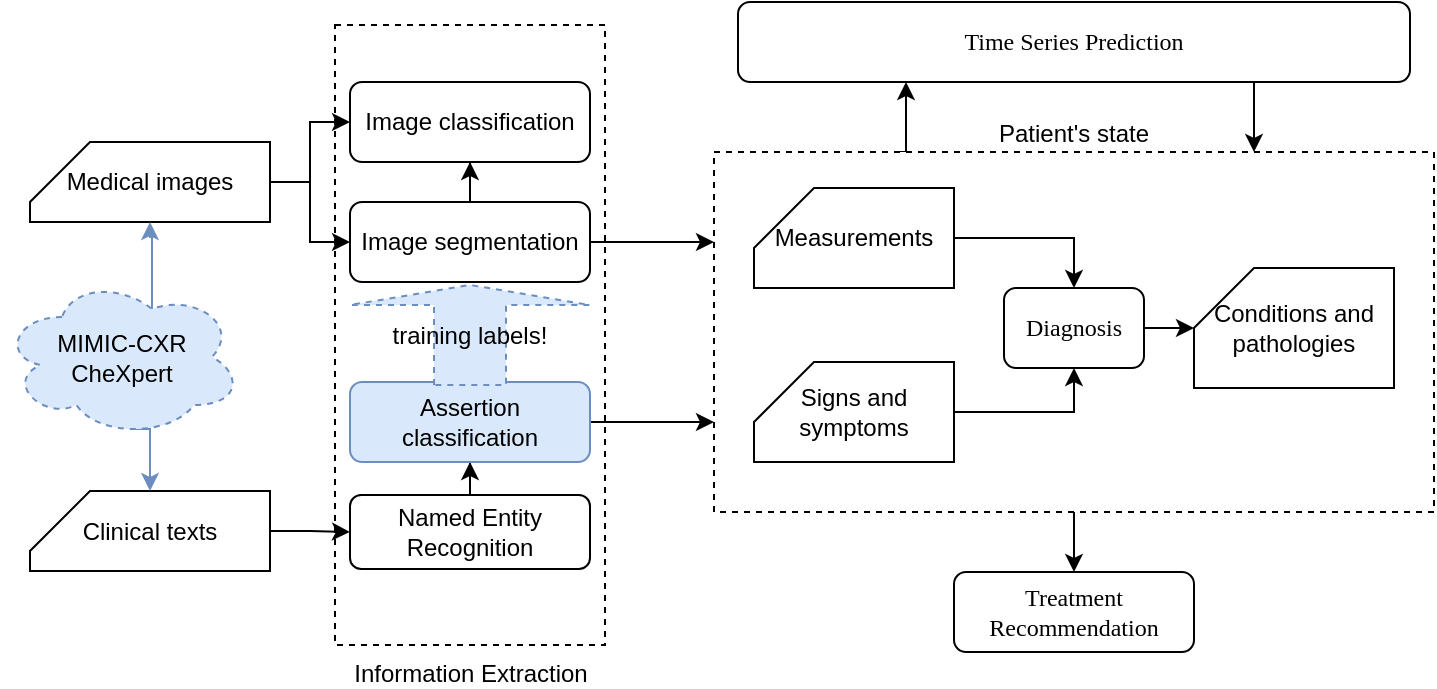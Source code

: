 <mxfile version="11.2.8" type="device" pages="1"><diagram name="Page-1" id="8ce9d11a-91a2-4d17-14d8-a56ed91bf033"><mxGraphModel dx="854" dy="477" grid="1" gridSize="10" guides="1" tooltips="1" connect="1" arrows="1" fold="1" page="1" pageScale="1" pageWidth="1100" pageHeight="850" background="#ffffff" math="0" shadow="0"><root><mxCell id="0"/><mxCell id="1" parent="0"/><mxCell id="cZhuhEUqlj1TI5NLPYyE-45" value="Information Extraction" style="rounded=0;whiteSpace=wrap;html=1;dashed=1;labelPosition=center;verticalLabelPosition=bottom;align=center;verticalAlign=top;" vertex="1" parent="1"><mxGeometry x="176.5" y="21.5" width="135" height="310" as="geometry"/></mxCell><mxCell id="cZhuhEUqlj1TI5NLPYyE-48" style="edgeStyle=orthogonalEdgeStyle;rounded=0;orthogonalLoop=1;jettySize=auto;html=1;exitX=0.25;exitY=0;exitDx=0;exitDy=0;entryX=0.25;entryY=1;entryDx=0;entryDy=0;strokeWidth=1;" edge="1" parent="1" source="cZhuhEUqlj1TI5NLPYyE-21" target="cZhuhEUqlj1TI5NLPYyE-1"><mxGeometry relative="1" as="geometry"/></mxCell><mxCell id="cZhuhEUqlj1TI5NLPYyE-50" style="edgeStyle=orthogonalEdgeStyle;rounded=0;orthogonalLoop=1;jettySize=auto;html=1;exitX=0.5;exitY=1;exitDx=0;exitDy=0;entryX=0.5;entryY=0;entryDx=0;entryDy=0;strokeWidth=1;" edge="1" parent="1" source="cZhuhEUqlj1TI5NLPYyE-21" target="cZhuhEUqlj1TI5NLPYyE-2"><mxGeometry relative="1" as="geometry"/></mxCell><mxCell id="cZhuhEUqlj1TI5NLPYyE-21" value="Patient's state" style="rounded=0;whiteSpace=wrap;html=1;dashed=1;align=center;labelPosition=center;verticalLabelPosition=top;verticalAlign=bottom;" vertex="1" parent="1"><mxGeometry x="366" y="85" width="360" height="180" as="geometry"/></mxCell><mxCell id="cZhuhEUqlj1TI5NLPYyE-20" style="edgeStyle=orthogonalEdgeStyle;rounded=0;orthogonalLoop=1;jettySize=auto;html=1;exitX=1;exitY=0.5;exitDx=0;exitDy=0;entryX=0;entryY=0;entryDx=0;entryDy=30;entryPerimeter=0;" edge="1" parent="1" source="17ea667e15c223fc-2" target="cZhuhEUqlj1TI5NLPYyE-16"><mxGeometry relative="1" as="geometry"/></mxCell><mxCell id="17ea667e15c223fc-2" value="Diagnosis" style="rounded=1;whiteSpace=wrap;html=1;shadow=0;labelBackgroundColor=none;strokeColor=#000000;strokeWidth=1;fillColor=#ffffff;fontFamily=Verdana;fontSize=12;fontColor=#000000;align=center;" parent="1" vertex="1"><mxGeometry x="511" y="153" width="70" height="40" as="geometry"/></mxCell><mxCell id="cZhuhEUqlj1TI5NLPYyE-49" style="edgeStyle=orthogonalEdgeStyle;rounded=0;orthogonalLoop=1;jettySize=auto;html=1;exitX=0.75;exitY=1;exitDx=0;exitDy=0;entryX=0.75;entryY=0;entryDx=0;entryDy=0;strokeWidth=1;" edge="1" parent="1" source="cZhuhEUqlj1TI5NLPYyE-1" target="cZhuhEUqlj1TI5NLPYyE-21"><mxGeometry relative="1" as="geometry"/></mxCell><mxCell id="cZhuhEUqlj1TI5NLPYyE-1" value="Time Series Prediction" style="rounded=1;whiteSpace=wrap;html=1;shadow=0;labelBackgroundColor=none;strokeColor=#000000;strokeWidth=1;fillColor=#ffffff;fontFamily=Verdana;fontSize=12;fontColor=#000000;align=center;" vertex="1" parent="1"><mxGeometry x="378" y="10" width="336" height="40" as="geometry"/></mxCell><mxCell id="cZhuhEUqlj1TI5NLPYyE-2" value="Treatment Recommendation" style="rounded=1;whiteSpace=wrap;html=1;shadow=0;labelBackgroundColor=none;strokeColor=#000000;strokeWidth=1;fillColor=#ffffff;fontFamily=Verdana;fontSize=12;fontColor=#000000;align=center;" vertex="1" parent="1"><mxGeometry x="486" y="295" width="120" height="40" as="geometry"/></mxCell><mxCell id="cZhuhEUqlj1TI5NLPYyE-6" value="Image classification" style="rounded=1;whiteSpace=wrap;html=1;" vertex="1" parent="1"><mxGeometry x="184" y="50" width="120" height="40" as="geometry"/></mxCell><mxCell id="cZhuhEUqlj1TI5NLPYyE-32" style="edgeStyle=orthogonalEdgeStyle;rounded=0;orthogonalLoop=1;jettySize=auto;html=1;exitX=0.5;exitY=0;exitDx=0;exitDy=0;" edge="1" parent="1" source="cZhuhEUqlj1TI5NLPYyE-7" target="cZhuhEUqlj1TI5NLPYyE-6"><mxGeometry relative="1" as="geometry"/></mxCell><mxCell id="cZhuhEUqlj1TI5NLPYyE-47" style="edgeStyle=orthogonalEdgeStyle;rounded=0;orthogonalLoop=1;jettySize=auto;html=1;entryX=0;entryY=0.25;entryDx=0;entryDy=0;strokeWidth=1;" edge="1" parent="1" source="cZhuhEUqlj1TI5NLPYyE-7" target="cZhuhEUqlj1TI5NLPYyE-21"><mxGeometry relative="1" as="geometry"/></mxCell><mxCell id="cZhuhEUqlj1TI5NLPYyE-7" value="Image segmentation" style="rounded=1;whiteSpace=wrap;html=1;" vertex="1" parent="1"><mxGeometry x="184" y="110" width="120" height="40" as="geometry"/></mxCell><mxCell id="cZhuhEUqlj1TI5NLPYyE-44" style="edgeStyle=orthogonalEdgeStyle;rounded=0;orthogonalLoop=1;jettySize=auto;html=1;entryX=0.5;entryY=1;entryDx=0;entryDy=0;strokeWidth=1;" edge="1" parent="1" source="cZhuhEUqlj1TI5NLPYyE-9" target="cZhuhEUqlj1TI5NLPYyE-10"><mxGeometry relative="1" as="geometry"/></mxCell><mxCell id="cZhuhEUqlj1TI5NLPYyE-9" value="Named Entity Recognition" style="rounded=1;whiteSpace=wrap;html=1;" vertex="1" parent="1"><mxGeometry x="184" y="256.5" width="120" height="37" as="geometry"/></mxCell><mxCell id="cZhuhEUqlj1TI5NLPYyE-46" style="edgeStyle=orthogonalEdgeStyle;rounded=0;orthogonalLoop=1;jettySize=auto;html=1;entryX=0;entryY=0.75;entryDx=0;entryDy=0;strokeWidth=1;" edge="1" parent="1" source="cZhuhEUqlj1TI5NLPYyE-10" target="cZhuhEUqlj1TI5NLPYyE-21"><mxGeometry relative="1" as="geometry"/></mxCell><mxCell id="cZhuhEUqlj1TI5NLPYyE-10" value="Assertion classification" style="rounded=1;whiteSpace=wrap;html=1;fillColor=#dae8fc;strokeColor=#6c8ebf;" vertex="1" parent="1"><mxGeometry x="184" y="200" width="120" height="40" as="geometry"/></mxCell><mxCell id="cZhuhEUqlj1TI5NLPYyE-19" style="edgeStyle=orthogonalEdgeStyle;rounded=0;orthogonalLoop=1;jettySize=auto;html=1;exitX=1;exitY=0.5;exitDx=0;exitDy=0;exitPerimeter=0;entryX=0.5;entryY=1;entryDx=0;entryDy=0;" edge="1" parent="1" source="cZhuhEUqlj1TI5NLPYyE-14" target="17ea667e15c223fc-2"><mxGeometry relative="1" as="geometry"/></mxCell><mxCell id="cZhuhEUqlj1TI5NLPYyE-14" value="Signs and symptoms" style="shape=card;whiteSpace=wrap;html=1;" vertex="1" parent="1"><mxGeometry x="386" y="190" width="100" height="50" as="geometry"/></mxCell><mxCell id="cZhuhEUqlj1TI5NLPYyE-18" style="edgeStyle=orthogonalEdgeStyle;rounded=0;orthogonalLoop=1;jettySize=auto;html=1;exitX=1;exitY=0.5;exitDx=0;exitDy=0;exitPerimeter=0;entryX=0.5;entryY=0;entryDx=0;entryDy=0;" edge="1" parent="1" source="cZhuhEUqlj1TI5NLPYyE-15" target="17ea667e15c223fc-2"><mxGeometry relative="1" as="geometry"/></mxCell><mxCell id="cZhuhEUqlj1TI5NLPYyE-15" value="Measurements" style="shape=card;whiteSpace=wrap;html=1;" vertex="1" parent="1"><mxGeometry x="386" y="103" width="100" height="50" as="geometry"/></mxCell><mxCell id="cZhuhEUqlj1TI5NLPYyE-16" value="Conditions and pathologies" style="shape=card;whiteSpace=wrap;html=1;" vertex="1" parent="1"><mxGeometry x="606" y="143" width="100" height="60" as="geometry"/></mxCell><mxCell id="cZhuhEUqlj1TI5NLPYyE-33" style="edgeStyle=orthogonalEdgeStyle;rounded=0;orthogonalLoop=1;jettySize=auto;html=1;entryX=0;entryY=0.5;entryDx=0;entryDy=0;" edge="1" parent="1" source="cZhuhEUqlj1TI5NLPYyE-30" target="cZhuhEUqlj1TI5NLPYyE-6"><mxGeometry relative="1" as="geometry"/></mxCell><mxCell id="cZhuhEUqlj1TI5NLPYyE-34" style="edgeStyle=orthogonalEdgeStyle;rounded=0;orthogonalLoop=1;jettySize=auto;html=1;entryX=0;entryY=0.5;entryDx=0;entryDy=0;" edge="1" parent="1" source="cZhuhEUqlj1TI5NLPYyE-30" target="cZhuhEUqlj1TI5NLPYyE-7"><mxGeometry relative="1" as="geometry"/></mxCell><mxCell id="cZhuhEUqlj1TI5NLPYyE-30" value="Medical images" style="shape=card;whiteSpace=wrap;html=1;" vertex="1" parent="1"><mxGeometry x="24" y="80" width="120" height="40" as="geometry"/></mxCell><mxCell id="cZhuhEUqlj1TI5NLPYyE-36" style="edgeStyle=orthogonalEdgeStyle;rounded=0;orthogonalLoop=1;jettySize=auto;html=1;entryX=0;entryY=0.5;entryDx=0;entryDy=0;" edge="1" parent="1" source="cZhuhEUqlj1TI5NLPYyE-31" target="cZhuhEUqlj1TI5NLPYyE-9"><mxGeometry relative="1" as="geometry"/></mxCell><mxCell id="cZhuhEUqlj1TI5NLPYyE-31" value="Clinical texts" style="shape=card;whiteSpace=wrap;html=1;" vertex="1" parent="1"><mxGeometry x="24" y="254.5" width="120" height="40" as="geometry"/></mxCell><mxCell id="cZhuhEUqlj1TI5NLPYyE-35" style="edgeStyle=orthogonalEdgeStyle;rounded=0;orthogonalLoop=1;jettySize=auto;html=1;exitX=0.5;exitY=1;exitDx=0;exitDy=0;exitPerimeter=0;" edge="1" parent="1" source="cZhuhEUqlj1TI5NLPYyE-30" target="cZhuhEUqlj1TI5NLPYyE-30"><mxGeometry relative="1" as="geometry"/></mxCell><mxCell id="cZhuhEUqlj1TI5NLPYyE-43" value="training labels!" style="shape=singleArrow;direction=north;whiteSpace=wrap;html=1;dashed=1;fillColor=#dae8fc;strokeColor=#6c8ebf;" vertex="1" parent="1"><mxGeometry x="184" y="151.5" width="120" height="50" as="geometry"/></mxCell><mxCell id="cZhuhEUqlj1TI5NLPYyE-52" style="edgeStyle=orthogonalEdgeStyle;rounded=0;orthogonalLoop=1;jettySize=auto;html=1;exitX=0.625;exitY=0.2;exitDx=0;exitDy=0;exitPerimeter=0;entryX=0.5;entryY=1;entryDx=0;entryDy=0;entryPerimeter=0;strokeWidth=1;fillColor=#dae8fc;strokeColor=#6c8ebf;" edge="1" parent="1" source="cZhuhEUqlj1TI5NLPYyE-51" target="cZhuhEUqlj1TI5NLPYyE-30"><mxGeometry relative="1" as="geometry"/></mxCell><mxCell id="cZhuhEUqlj1TI5NLPYyE-53" style="edgeStyle=orthogonalEdgeStyle;rounded=0;orthogonalLoop=1;jettySize=auto;html=1;exitX=0.55;exitY=0.95;exitDx=0;exitDy=0;exitPerimeter=0;entryX=0.5;entryY=0;entryDx=0;entryDy=0;entryPerimeter=0;strokeWidth=1;fillColor=#dae8fc;strokeColor=#6c8ebf;" edge="1" parent="1" source="cZhuhEUqlj1TI5NLPYyE-51" target="cZhuhEUqlj1TI5NLPYyE-31"><mxGeometry relative="1" as="geometry"/></mxCell><mxCell id="cZhuhEUqlj1TI5NLPYyE-51" value="MIMIC-CXR&lt;br&gt;CheXpert" style="ellipse;shape=cloud;whiteSpace=wrap;html=1;dashed=1;fillColor=#dae8fc;strokeColor=#6c8ebf;" vertex="1" parent="1"><mxGeometry x="10" y="147.5" width="120" height="80" as="geometry"/></mxCell></root></mxGraphModel></diagram></mxfile>
